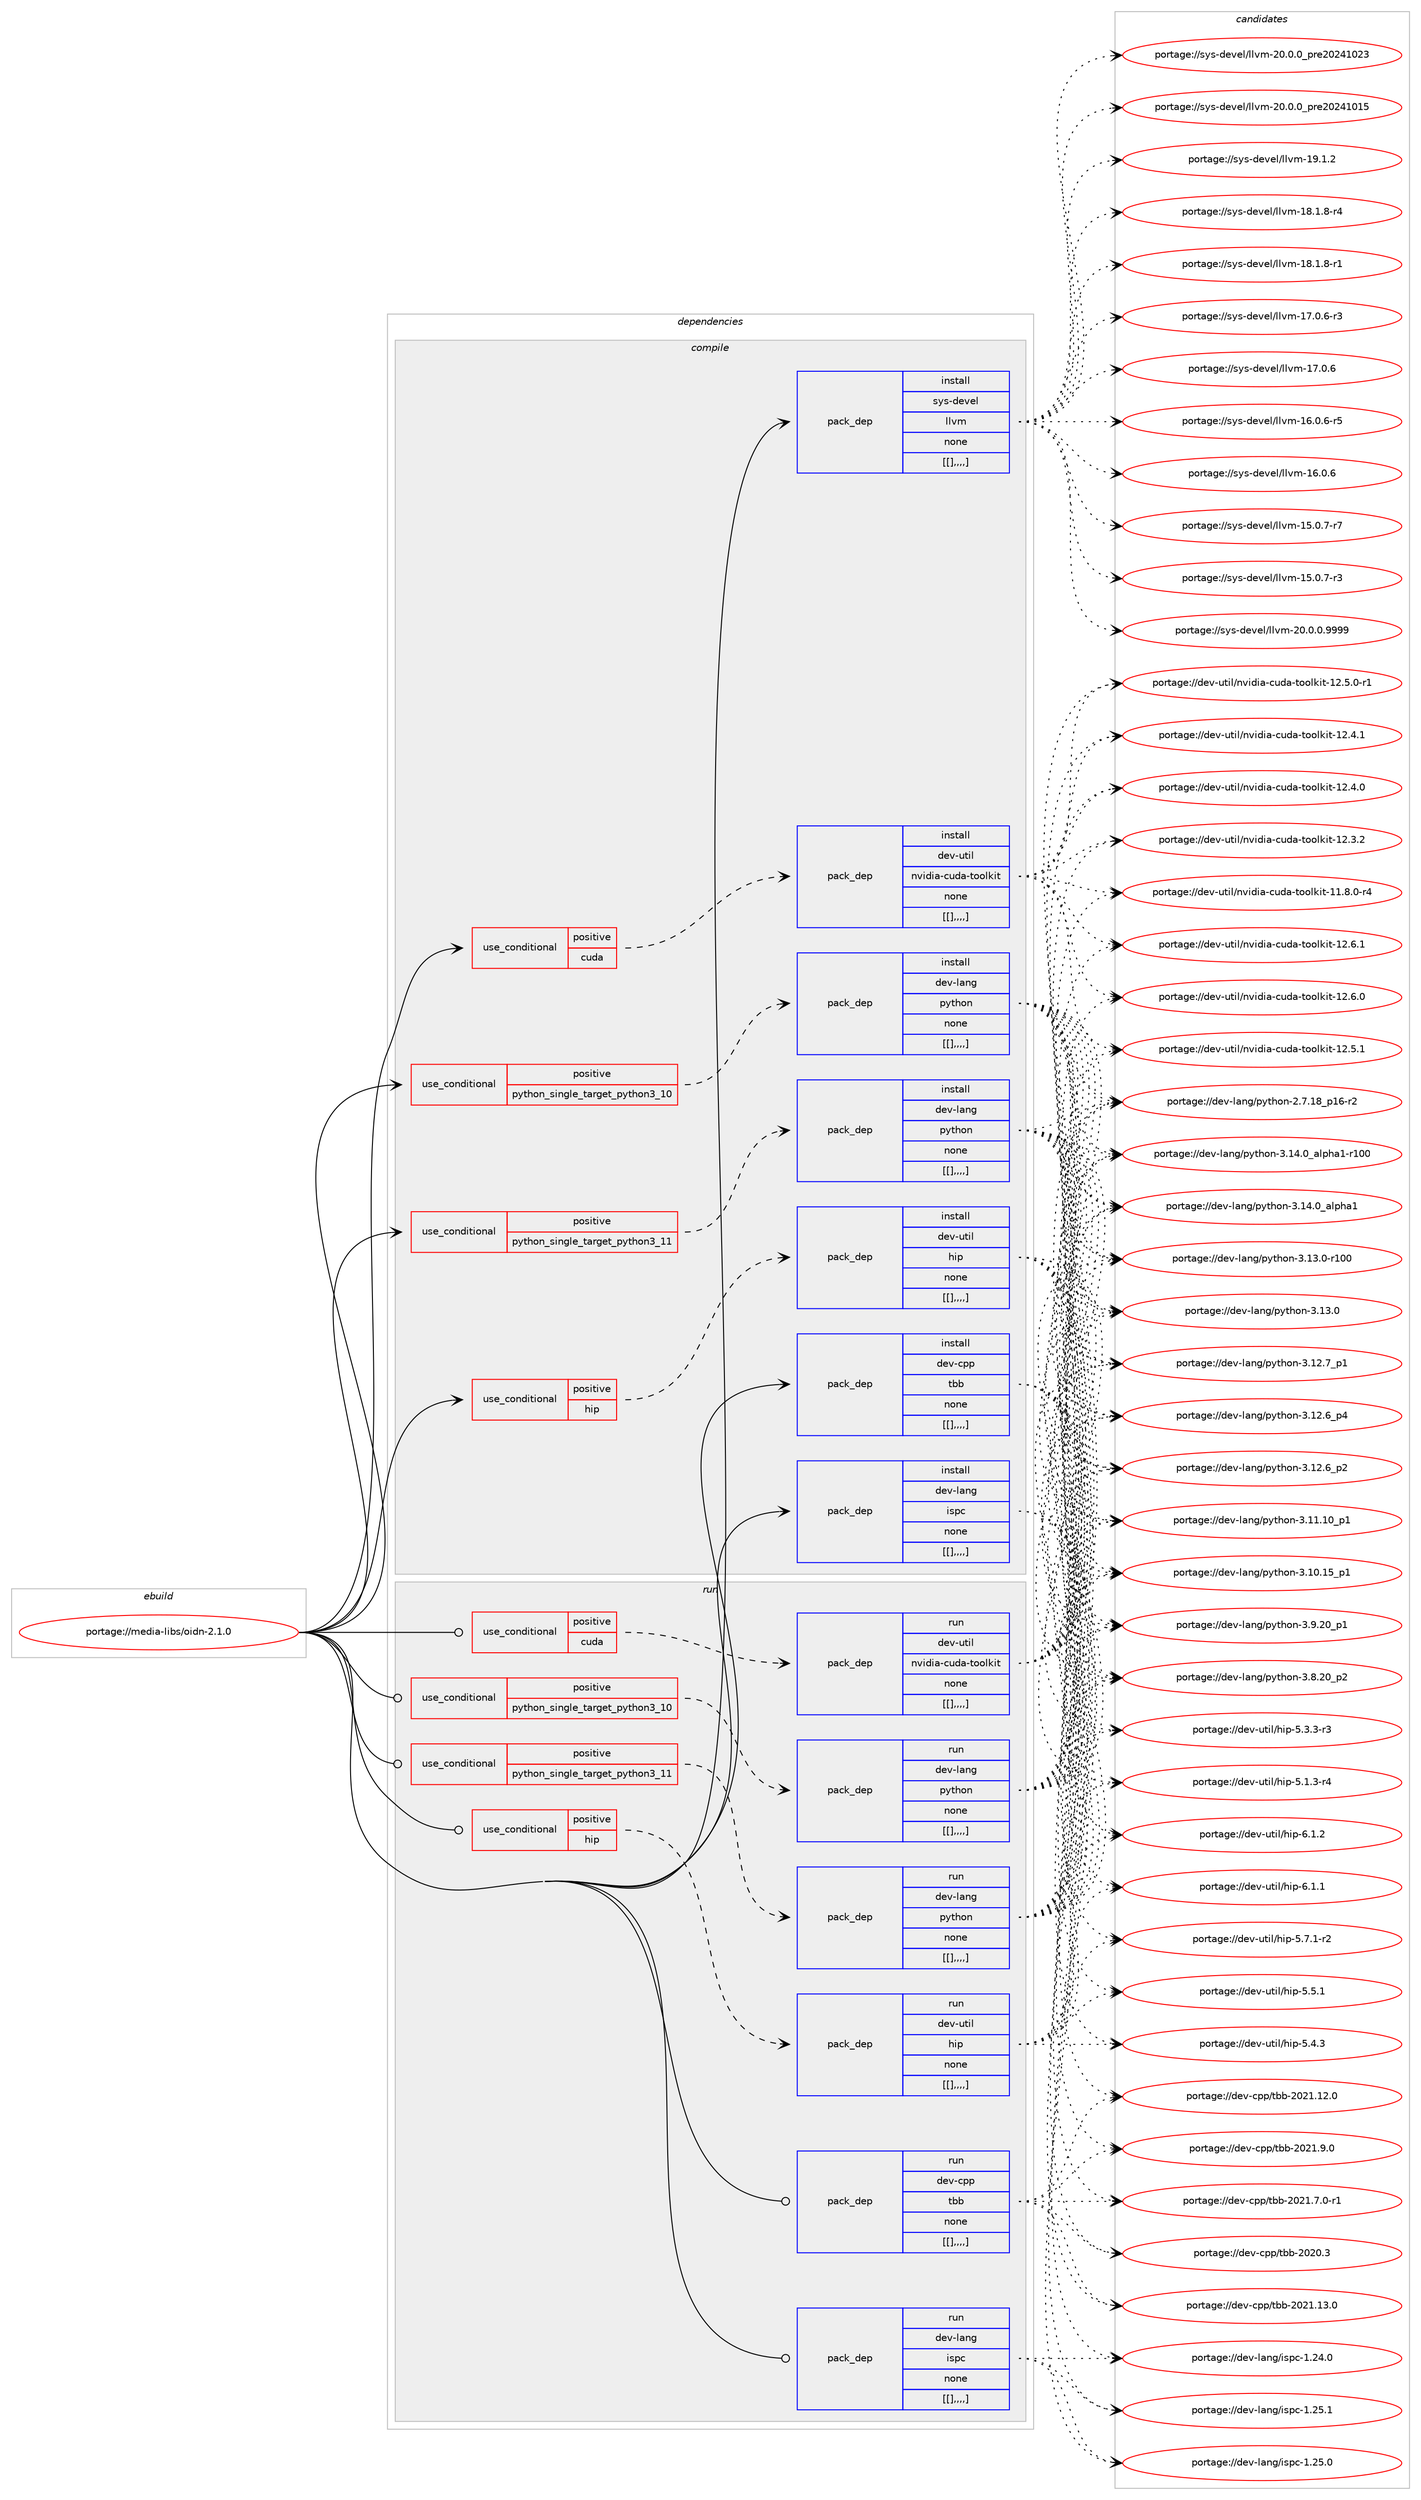 digraph prolog {

# *************
# Graph options
# *************

newrank=true;
concentrate=true;
compound=true;
graph [rankdir=LR,fontname=Helvetica,fontsize=10,ranksep=1.5];#, ranksep=2.5, nodesep=0.2];
edge  [arrowhead=vee];
node  [fontname=Helvetica,fontsize=10];

# **********
# The ebuild
# **********

subgraph cluster_leftcol {
color=gray;
label=<<i>ebuild</i>>;
id [label="portage://media-libs/oidn-2.1.0", color=red, width=4, href="../media-libs/oidn-2.1.0.svg"];
}

# ****************
# The dependencies
# ****************

subgraph cluster_midcol {
color=gray;
label=<<i>dependencies</i>>;
subgraph cluster_compile {
fillcolor="#eeeeee";
style=filled;
label=<<i>compile</i>>;
subgraph cond82473 {
dependency324983 [label=<<TABLE BORDER="0" CELLBORDER="1" CELLSPACING="0" CELLPADDING="4"><TR><TD ROWSPAN="3" CELLPADDING="10">use_conditional</TD></TR><TR><TD>positive</TD></TR><TR><TD>cuda</TD></TR></TABLE>>, shape=none, color=red];
subgraph pack239880 {
dependency325042 [label=<<TABLE BORDER="0" CELLBORDER="1" CELLSPACING="0" CELLPADDING="4" WIDTH="220"><TR><TD ROWSPAN="6" CELLPADDING="30">pack_dep</TD></TR><TR><TD WIDTH="110">install</TD></TR><TR><TD>dev-util</TD></TR><TR><TD>nvidia-cuda-toolkit</TD></TR><TR><TD>none</TD></TR><TR><TD>[[],,,,]</TD></TR></TABLE>>, shape=none, color=blue];
}
dependency324983:e -> dependency325042:w [weight=20,style="dashed",arrowhead="vee"];
}
id:e -> dependency324983:w [weight=20,style="solid",arrowhead="vee"];
subgraph cond82503 {
dependency325091 [label=<<TABLE BORDER="0" CELLBORDER="1" CELLSPACING="0" CELLPADDING="4"><TR><TD ROWSPAN="3" CELLPADDING="10">use_conditional</TD></TR><TR><TD>positive</TD></TR><TR><TD>hip</TD></TR></TABLE>>, shape=none, color=red];
subgraph pack239923 {
dependency325115 [label=<<TABLE BORDER="0" CELLBORDER="1" CELLSPACING="0" CELLPADDING="4" WIDTH="220"><TR><TD ROWSPAN="6" CELLPADDING="30">pack_dep</TD></TR><TR><TD WIDTH="110">install</TD></TR><TR><TD>dev-util</TD></TR><TR><TD>hip</TD></TR><TR><TD>none</TD></TR><TR><TD>[[],,,,]</TD></TR></TABLE>>, shape=none, color=blue];
}
dependency325091:e -> dependency325115:w [weight=20,style="dashed",arrowhead="vee"];
}
id:e -> dependency325091:w [weight=20,style="solid",arrowhead="vee"];
subgraph cond82534 {
dependency325174 [label=<<TABLE BORDER="0" CELLBORDER="1" CELLSPACING="0" CELLPADDING="4"><TR><TD ROWSPAN="3" CELLPADDING="10">use_conditional</TD></TR><TR><TD>positive</TD></TR><TR><TD>python_single_target_python3_10</TD></TR></TABLE>>, shape=none, color=red];
subgraph pack240007 {
dependency325236 [label=<<TABLE BORDER="0" CELLBORDER="1" CELLSPACING="0" CELLPADDING="4" WIDTH="220"><TR><TD ROWSPAN="6" CELLPADDING="30">pack_dep</TD></TR><TR><TD WIDTH="110">install</TD></TR><TR><TD>dev-lang</TD></TR><TR><TD>python</TD></TR><TR><TD>none</TD></TR><TR><TD>[[],,,,]</TD></TR></TABLE>>, shape=none, color=blue];
}
dependency325174:e -> dependency325236:w [weight=20,style="dashed",arrowhead="vee"];
}
id:e -> dependency325174:w [weight=20,style="solid",arrowhead="vee"];
subgraph cond82560 {
dependency325262 [label=<<TABLE BORDER="0" CELLBORDER="1" CELLSPACING="0" CELLPADDING="4"><TR><TD ROWSPAN="3" CELLPADDING="10">use_conditional</TD></TR><TR><TD>positive</TD></TR><TR><TD>python_single_target_python3_11</TD></TR></TABLE>>, shape=none, color=red];
subgraph pack240041 {
dependency325287 [label=<<TABLE BORDER="0" CELLBORDER="1" CELLSPACING="0" CELLPADDING="4" WIDTH="220"><TR><TD ROWSPAN="6" CELLPADDING="30">pack_dep</TD></TR><TR><TD WIDTH="110">install</TD></TR><TR><TD>dev-lang</TD></TR><TR><TD>python</TD></TR><TR><TD>none</TD></TR><TR><TD>[[],,,,]</TD></TR></TABLE>>, shape=none, color=blue];
}
dependency325262:e -> dependency325287:w [weight=20,style="dashed",arrowhead="vee"];
}
id:e -> dependency325262:w [weight=20,style="solid",arrowhead="vee"];
subgraph pack240054 {
dependency325349 [label=<<TABLE BORDER="0" CELLBORDER="1" CELLSPACING="0" CELLPADDING="4" WIDTH="220"><TR><TD ROWSPAN="6" CELLPADDING="30">pack_dep</TD></TR><TR><TD WIDTH="110">install</TD></TR><TR><TD>dev-cpp</TD></TR><TR><TD>tbb</TD></TR><TR><TD>none</TD></TR><TR><TD>[[],,,,]</TD></TR></TABLE>>, shape=none, color=blue];
}
id:e -> dependency325349:w [weight=20,style="solid",arrowhead="vee"];
subgraph pack240116 {
dependency325375 [label=<<TABLE BORDER="0" CELLBORDER="1" CELLSPACING="0" CELLPADDING="4" WIDTH="220"><TR><TD ROWSPAN="6" CELLPADDING="30">pack_dep</TD></TR><TR><TD WIDTH="110">install</TD></TR><TR><TD>dev-lang</TD></TR><TR><TD>ispc</TD></TR><TR><TD>none</TD></TR><TR><TD>[[],,,,]</TD></TR></TABLE>>, shape=none, color=blue];
}
id:e -> dependency325375:w [weight=20,style="solid",arrowhead="vee"];
subgraph pack240153 {
dependency325443 [label=<<TABLE BORDER="0" CELLBORDER="1" CELLSPACING="0" CELLPADDING="4" WIDTH="220"><TR><TD ROWSPAN="6" CELLPADDING="30">pack_dep</TD></TR><TR><TD WIDTH="110">install</TD></TR><TR><TD>sys-devel</TD></TR><TR><TD>llvm</TD></TR><TR><TD>none</TD></TR><TR><TD>[[],,,,]</TD></TR></TABLE>>, shape=none, color=blue];
}
id:e -> dependency325443:w [weight=20,style="solid",arrowhead="vee"];
}
subgraph cluster_compileandrun {
fillcolor="#eeeeee";
style=filled;
label=<<i>compile and run</i>>;
}
subgraph cluster_run {
fillcolor="#eeeeee";
style=filled;
label=<<i>run</i>>;
subgraph cond82620 {
dependency325506 [label=<<TABLE BORDER="0" CELLBORDER="1" CELLSPACING="0" CELLPADDING="4"><TR><TD ROWSPAN="3" CELLPADDING="10">use_conditional</TD></TR><TR><TD>positive</TD></TR><TR><TD>cuda</TD></TR></TABLE>>, shape=none, color=red];
subgraph pack240241 {
dependency325566 [label=<<TABLE BORDER="0" CELLBORDER="1" CELLSPACING="0" CELLPADDING="4" WIDTH="220"><TR><TD ROWSPAN="6" CELLPADDING="30">pack_dep</TD></TR><TR><TD WIDTH="110">run</TD></TR><TR><TD>dev-util</TD></TR><TR><TD>nvidia-cuda-toolkit</TD></TR><TR><TD>none</TD></TR><TR><TD>[[],,,,]</TD></TR></TABLE>>, shape=none, color=blue];
}
dependency325506:e -> dependency325566:w [weight=20,style="dashed",arrowhead="vee"];
}
id:e -> dependency325506:w [weight=20,style="solid",arrowhead="odot"];
subgraph cond82661 {
dependency325612 [label=<<TABLE BORDER="0" CELLBORDER="1" CELLSPACING="0" CELLPADDING="4"><TR><TD ROWSPAN="3" CELLPADDING="10">use_conditional</TD></TR><TR><TD>positive</TD></TR><TR><TD>hip</TD></TR></TABLE>>, shape=none, color=red];
subgraph pack240284 {
dependency325616 [label=<<TABLE BORDER="0" CELLBORDER="1" CELLSPACING="0" CELLPADDING="4" WIDTH="220"><TR><TD ROWSPAN="6" CELLPADDING="30">pack_dep</TD></TR><TR><TD WIDTH="110">run</TD></TR><TR><TD>dev-util</TD></TR><TR><TD>hip</TD></TR><TR><TD>none</TD></TR><TR><TD>[[],,,,]</TD></TR></TABLE>>, shape=none, color=blue];
}
dependency325612:e -> dependency325616:w [weight=20,style="dashed",arrowhead="vee"];
}
id:e -> dependency325612:w [weight=20,style="solid",arrowhead="odot"];
subgraph cond82686 {
dependency325679 [label=<<TABLE BORDER="0" CELLBORDER="1" CELLSPACING="0" CELLPADDING="4"><TR><TD ROWSPAN="3" CELLPADDING="10">use_conditional</TD></TR><TR><TD>positive</TD></TR><TR><TD>python_single_target_python3_10</TD></TR></TABLE>>, shape=none, color=red];
subgraph pack240333 {
dependency325681 [label=<<TABLE BORDER="0" CELLBORDER="1" CELLSPACING="0" CELLPADDING="4" WIDTH="220"><TR><TD ROWSPAN="6" CELLPADDING="30">pack_dep</TD></TR><TR><TD WIDTH="110">run</TD></TR><TR><TD>dev-lang</TD></TR><TR><TD>python</TD></TR><TR><TD>none</TD></TR><TR><TD>[[],,,,]</TD></TR></TABLE>>, shape=none, color=blue];
}
dependency325679:e -> dependency325681:w [weight=20,style="dashed",arrowhead="vee"];
}
id:e -> dependency325679:w [weight=20,style="solid",arrowhead="odot"];
subgraph cond82694 {
dependency325687 [label=<<TABLE BORDER="0" CELLBORDER="1" CELLSPACING="0" CELLPADDING="4"><TR><TD ROWSPAN="3" CELLPADDING="10">use_conditional</TD></TR><TR><TD>positive</TD></TR><TR><TD>python_single_target_python3_11</TD></TR></TABLE>>, shape=none, color=red];
subgraph pack240370 {
dependency325745 [label=<<TABLE BORDER="0" CELLBORDER="1" CELLSPACING="0" CELLPADDING="4" WIDTH="220"><TR><TD ROWSPAN="6" CELLPADDING="30">pack_dep</TD></TR><TR><TD WIDTH="110">run</TD></TR><TR><TD>dev-lang</TD></TR><TR><TD>python</TD></TR><TR><TD>none</TD></TR><TR><TD>[[],,,,]</TD></TR></TABLE>>, shape=none, color=blue];
}
dependency325687:e -> dependency325745:w [weight=20,style="dashed",arrowhead="vee"];
}
id:e -> dependency325687:w [weight=20,style="solid",arrowhead="odot"];
subgraph pack240378 {
dependency325829 [label=<<TABLE BORDER="0" CELLBORDER="1" CELLSPACING="0" CELLPADDING="4" WIDTH="220"><TR><TD ROWSPAN="6" CELLPADDING="30">pack_dep</TD></TR><TR><TD WIDTH="110">run</TD></TR><TR><TD>dev-cpp</TD></TR><TR><TD>tbb</TD></TR><TR><TD>none</TD></TR><TR><TD>[[],,,,]</TD></TR></TABLE>>, shape=none, color=blue];
}
id:e -> dependency325829:w [weight=20,style="solid",arrowhead="odot"];
subgraph pack240469 {
dependency325889 [label=<<TABLE BORDER="0" CELLBORDER="1" CELLSPACING="0" CELLPADDING="4" WIDTH="220"><TR><TD ROWSPAN="6" CELLPADDING="30">pack_dep</TD></TR><TR><TD WIDTH="110">run</TD></TR><TR><TD>dev-lang</TD></TR><TR><TD>ispc</TD></TR><TR><TD>none</TD></TR><TR><TD>[[],,,,]</TD></TR></TABLE>>, shape=none, color=blue];
}
id:e -> dependency325889:w [weight=20,style="solid",arrowhead="odot"];
}
}

# **************
# The candidates
# **************

subgraph cluster_choices {
rank=same;
color=gray;
label=<<i>candidates</i>>;

subgraph choice239631 {
color=black;
nodesep=1;
choice1001011184511711610510847110118105100105974599117100974511611111110810710511645495046544649 [label="portage://dev-util/nvidia-cuda-toolkit-12.6.1", color=red, width=4,href="../dev-util/nvidia-cuda-toolkit-12.6.1.svg"];
choice1001011184511711610510847110118105100105974599117100974511611111110810710511645495046544648 [label="portage://dev-util/nvidia-cuda-toolkit-12.6.0", color=red, width=4,href="../dev-util/nvidia-cuda-toolkit-12.6.0.svg"];
choice1001011184511711610510847110118105100105974599117100974511611111110810710511645495046534649 [label="portage://dev-util/nvidia-cuda-toolkit-12.5.1", color=red, width=4,href="../dev-util/nvidia-cuda-toolkit-12.5.1.svg"];
choice10010111845117116105108471101181051001059745991171009745116111111108107105116454950465346484511449 [label="portage://dev-util/nvidia-cuda-toolkit-12.5.0-r1", color=red, width=4,href="../dev-util/nvidia-cuda-toolkit-12.5.0-r1.svg"];
choice1001011184511711610510847110118105100105974599117100974511611111110810710511645495046524649 [label="portage://dev-util/nvidia-cuda-toolkit-12.4.1", color=red, width=4,href="../dev-util/nvidia-cuda-toolkit-12.4.1.svg"];
choice1001011184511711610510847110118105100105974599117100974511611111110810710511645495046524648 [label="portage://dev-util/nvidia-cuda-toolkit-12.4.0", color=red, width=4,href="../dev-util/nvidia-cuda-toolkit-12.4.0.svg"];
choice1001011184511711610510847110118105100105974599117100974511611111110810710511645495046514650 [label="portage://dev-util/nvidia-cuda-toolkit-12.3.2", color=red, width=4,href="../dev-util/nvidia-cuda-toolkit-12.3.2.svg"];
choice10010111845117116105108471101181051001059745991171009745116111111108107105116454949465646484511452 [label="portage://dev-util/nvidia-cuda-toolkit-11.8.0-r4", color=red, width=4,href="../dev-util/nvidia-cuda-toolkit-11.8.0-r4.svg"];
dependency325042:e -> choice1001011184511711610510847110118105100105974599117100974511611111110810710511645495046544649:w [style=dotted,weight="100"];
dependency325042:e -> choice1001011184511711610510847110118105100105974599117100974511611111110810710511645495046544648:w [style=dotted,weight="100"];
dependency325042:e -> choice1001011184511711610510847110118105100105974599117100974511611111110810710511645495046534649:w [style=dotted,weight="100"];
dependency325042:e -> choice10010111845117116105108471101181051001059745991171009745116111111108107105116454950465346484511449:w [style=dotted,weight="100"];
dependency325042:e -> choice1001011184511711610510847110118105100105974599117100974511611111110810710511645495046524649:w [style=dotted,weight="100"];
dependency325042:e -> choice1001011184511711610510847110118105100105974599117100974511611111110810710511645495046524648:w [style=dotted,weight="100"];
dependency325042:e -> choice1001011184511711610510847110118105100105974599117100974511611111110810710511645495046514650:w [style=dotted,weight="100"];
dependency325042:e -> choice10010111845117116105108471101181051001059745991171009745116111111108107105116454949465646484511452:w [style=dotted,weight="100"];
}
subgraph choice239650 {
color=black;
nodesep=1;
choice1001011184511711610510847104105112455446494650 [label="portage://dev-util/hip-6.1.2", color=red, width=4,href="../dev-util/hip-6.1.2.svg"];
choice1001011184511711610510847104105112455446494649 [label="portage://dev-util/hip-6.1.1", color=red, width=4,href="../dev-util/hip-6.1.1.svg"];
choice10010111845117116105108471041051124553465546494511450 [label="portage://dev-util/hip-5.7.1-r2", color=red, width=4,href="../dev-util/hip-5.7.1-r2.svg"];
choice1001011184511711610510847104105112455346534649 [label="portage://dev-util/hip-5.5.1", color=red, width=4,href="../dev-util/hip-5.5.1.svg"];
choice1001011184511711610510847104105112455346524651 [label="portage://dev-util/hip-5.4.3", color=red, width=4,href="../dev-util/hip-5.4.3.svg"];
choice10010111845117116105108471041051124553465146514511451 [label="portage://dev-util/hip-5.3.3-r3", color=red, width=4,href="../dev-util/hip-5.3.3-r3.svg"];
choice10010111845117116105108471041051124553464946514511452 [label="portage://dev-util/hip-5.1.3-r4", color=red, width=4,href="../dev-util/hip-5.1.3-r4.svg"];
dependency325115:e -> choice1001011184511711610510847104105112455446494650:w [style=dotted,weight="100"];
dependency325115:e -> choice1001011184511711610510847104105112455446494649:w [style=dotted,weight="100"];
dependency325115:e -> choice10010111845117116105108471041051124553465546494511450:w [style=dotted,weight="100"];
dependency325115:e -> choice1001011184511711610510847104105112455346534649:w [style=dotted,weight="100"];
dependency325115:e -> choice1001011184511711610510847104105112455346524651:w [style=dotted,weight="100"];
dependency325115:e -> choice10010111845117116105108471041051124553465146514511451:w [style=dotted,weight="100"];
dependency325115:e -> choice10010111845117116105108471041051124553464946514511452:w [style=dotted,weight="100"];
}
subgraph choice239654 {
color=black;
nodesep=1;
choice100101118451089711010347112121116104111110455146495246489597108112104974945114494848 [label="portage://dev-lang/python-3.14.0_alpha1-r100", color=red, width=4,href="../dev-lang/python-3.14.0_alpha1-r100.svg"];
choice1001011184510897110103471121211161041111104551464952464895971081121049749 [label="portage://dev-lang/python-3.14.0_alpha1", color=red, width=4,href="../dev-lang/python-3.14.0_alpha1.svg"];
choice1001011184510897110103471121211161041111104551464951464845114494848 [label="portage://dev-lang/python-3.13.0-r100", color=red, width=4,href="../dev-lang/python-3.13.0-r100.svg"];
choice10010111845108971101034711212111610411111045514649514648 [label="portage://dev-lang/python-3.13.0", color=red, width=4,href="../dev-lang/python-3.13.0.svg"];
choice100101118451089711010347112121116104111110455146495046559511249 [label="portage://dev-lang/python-3.12.7_p1", color=red, width=4,href="../dev-lang/python-3.12.7_p1.svg"];
choice100101118451089711010347112121116104111110455146495046549511252 [label="portage://dev-lang/python-3.12.6_p4", color=red, width=4,href="../dev-lang/python-3.12.6_p4.svg"];
choice100101118451089711010347112121116104111110455146495046549511250 [label="portage://dev-lang/python-3.12.6_p2", color=red, width=4,href="../dev-lang/python-3.12.6_p2.svg"];
choice10010111845108971101034711212111610411111045514649494649489511249 [label="portage://dev-lang/python-3.11.10_p1", color=red, width=4,href="../dev-lang/python-3.11.10_p1.svg"];
choice10010111845108971101034711212111610411111045514649484649539511249 [label="portage://dev-lang/python-3.10.15_p1", color=red, width=4,href="../dev-lang/python-3.10.15_p1.svg"];
choice100101118451089711010347112121116104111110455146574650489511249 [label="portage://dev-lang/python-3.9.20_p1", color=red, width=4,href="../dev-lang/python-3.9.20_p1.svg"];
choice100101118451089711010347112121116104111110455146564650489511250 [label="portage://dev-lang/python-3.8.20_p2", color=red, width=4,href="../dev-lang/python-3.8.20_p2.svg"];
choice100101118451089711010347112121116104111110455046554649569511249544511450 [label="portage://dev-lang/python-2.7.18_p16-r2", color=red, width=4,href="../dev-lang/python-2.7.18_p16-r2.svg"];
dependency325236:e -> choice100101118451089711010347112121116104111110455146495246489597108112104974945114494848:w [style=dotted,weight="100"];
dependency325236:e -> choice1001011184510897110103471121211161041111104551464952464895971081121049749:w [style=dotted,weight="100"];
dependency325236:e -> choice1001011184510897110103471121211161041111104551464951464845114494848:w [style=dotted,weight="100"];
dependency325236:e -> choice10010111845108971101034711212111610411111045514649514648:w [style=dotted,weight="100"];
dependency325236:e -> choice100101118451089711010347112121116104111110455146495046559511249:w [style=dotted,weight="100"];
dependency325236:e -> choice100101118451089711010347112121116104111110455146495046549511252:w [style=dotted,weight="100"];
dependency325236:e -> choice100101118451089711010347112121116104111110455146495046549511250:w [style=dotted,weight="100"];
dependency325236:e -> choice10010111845108971101034711212111610411111045514649494649489511249:w [style=dotted,weight="100"];
dependency325236:e -> choice10010111845108971101034711212111610411111045514649484649539511249:w [style=dotted,weight="100"];
dependency325236:e -> choice100101118451089711010347112121116104111110455146574650489511249:w [style=dotted,weight="100"];
dependency325236:e -> choice100101118451089711010347112121116104111110455146564650489511250:w [style=dotted,weight="100"];
dependency325236:e -> choice100101118451089711010347112121116104111110455046554649569511249544511450:w [style=dotted,weight="100"];
}
subgraph choice239706 {
color=black;
nodesep=1;
choice100101118451089711010347112121116104111110455146495246489597108112104974945114494848 [label="portage://dev-lang/python-3.14.0_alpha1-r100", color=red, width=4,href="../dev-lang/python-3.14.0_alpha1-r100.svg"];
choice1001011184510897110103471121211161041111104551464952464895971081121049749 [label="portage://dev-lang/python-3.14.0_alpha1", color=red, width=4,href="../dev-lang/python-3.14.0_alpha1.svg"];
choice1001011184510897110103471121211161041111104551464951464845114494848 [label="portage://dev-lang/python-3.13.0-r100", color=red, width=4,href="../dev-lang/python-3.13.0-r100.svg"];
choice10010111845108971101034711212111610411111045514649514648 [label="portage://dev-lang/python-3.13.0", color=red, width=4,href="../dev-lang/python-3.13.0.svg"];
choice100101118451089711010347112121116104111110455146495046559511249 [label="portage://dev-lang/python-3.12.7_p1", color=red, width=4,href="../dev-lang/python-3.12.7_p1.svg"];
choice100101118451089711010347112121116104111110455146495046549511252 [label="portage://dev-lang/python-3.12.6_p4", color=red, width=4,href="../dev-lang/python-3.12.6_p4.svg"];
choice100101118451089711010347112121116104111110455146495046549511250 [label="portage://dev-lang/python-3.12.6_p2", color=red, width=4,href="../dev-lang/python-3.12.6_p2.svg"];
choice10010111845108971101034711212111610411111045514649494649489511249 [label="portage://dev-lang/python-3.11.10_p1", color=red, width=4,href="../dev-lang/python-3.11.10_p1.svg"];
choice10010111845108971101034711212111610411111045514649484649539511249 [label="portage://dev-lang/python-3.10.15_p1", color=red, width=4,href="../dev-lang/python-3.10.15_p1.svg"];
choice100101118451089711010347112121116104111110455146574650489511249 [label="portage://dev-lang/python-3.9.20_p1", color=red, width=4,href="../dev-lang/python-3.9.20_p1.svg"];
choice100101118451089711010347112121116104111110455146564650489511250 [label="portage://dev-lang/python-3.8.20_p2", color=red, width=4,href="../dev-lang/python-3.8.20_p2.svg"];
choice100101118451089711010347112121116104111110455046554649569511249544511450 [label="portage://dev-lang/python-2.7.18_p16-r2", color=red, width=4,href="../dev-lang/python-2.7.18_p16-r2.svg"];
dependency325287:e -> choice100101118451089711010347112121116104111110455146495246489597108112104974945114494848:w [style=dotted,weight="100"];
dependency325287:e -> choice1001011184510897110103471121211161041111104551464952464895971081121049749:w [style=dotted,weight="100"];
dependency325287:e -> choice1001011184510897110103471121211161041111104551464951464845114494848:w [style=dotted,weight="100"];
dependency325287:e -> choice10010111845108971101034711212111610411111045514649514648:w [style=dotted,weight="100"];
dependency325287:e -> choice100101118451089711010347112121116104111110455146495046559511249:w [style=dotted,weight="100"];
dependency325287:e -> choice100101118451089711010347112121116104111110455146495046549511252:w [style=dotted,weight="100"];
dependency325287:e -> choice100101118451089711010347112121116104111110455146495046549511250:w [style=dotted,weight="100"];
dependency325287:e -> choice10010111845108971101034711212111610411111045514649494649489511249:w [style=dotted,weight="100"];
dependency325287:e -> choice10010111845108971101034711212111610411111045514649484649539511249:w [style=dotted,weight="100"];
dependency325287:e -> choice100101118451089711010347112121116104111110455146574650489511249:w [style=dotted,weight="100"];
dependency325287:e -> choice100101118451089711010347112121116104111110455146564650489511250:w [style=dotted,weight="100"];
dependency325287:e -> choice100101118451089711010347112121116104111110455046554649569511249544511450:w [style=dotted,weight="100"];
}
subgraph choice239721 {
color=black;
nodesep=1;
choice100101118459911211247116989845504850494649514648 [label="portage://dev-cpp/tbb-2021.13.0", color=red, width=4,href="../dev-cpp/tbb-2021.13.0.svg"];
choice100101118459911211247116989845504850494649504648 [label="portage://dev-cpp/tbb-2021.12.0", color=red, width=4,href="../dev-cpp/tbb-2021.12.0.svg"];
choice1001011184599112112471169898455048504946574648 [label="portage://dev-cpp/tbb-2021.9.0", color=red, width=4,href="../dev-cpp/tbb-2021.9.0.svg"];
choice10010111845991121124711698984550485049465546484511449 [label="portage://dev-cpp/tbb-2021.7.0-r1", color=red, width=4,href="../dev-cpp/tbb-2021.7.0-r1.svg"];
choice100101118459911211247116989845504850484651 [label="portage://dev-cpp/tbb-2020.3", color=red, width=4,href="../dev-cpp/tbb-2020.3.svg"];
dependency325349:e -> choice100101118459911211247116989845504850494649514648:w [style=dotted,weight="100"];
dependency325349:e -> choice100101118459911211247116989845504850494649504648:w [style=dotted,weight="100"];
dependency325349:e -> choice1001011184599112112471169898455048504946574648:w [style=dotted,weight="100"];
dependency325349:e -> choice10010111845991121124711698984550485049465546484511449:w [style=dotted,weight="100"];
dependency325349:e -> choice100101118459911211247116989845504850484651:w [style=dotted,weight="100"];
}
subgraph choice239725 {
color=black;
nodesep=1;
choice1001011184510897110103471051151129945494650534649 [label="portage://dev-lang/ispc-1.25.1", color=red, width=4,href="../dev-lang/ispc-1.25.1.svg"];
choice1001011184510897110103471051151129945494650534648 [label="portage://dev-lang/ispc-1.25.0", color=red, width=4,href="../dev-lang/ispc-1.25.0.svg"];
choice1001011184510897110103471051151129945494650524648 [label="portage://dev-lang/ispc-1.24.0", color=red, width=4,href="../dev-lang/ispc-1.24.0.svg"];
dependency325375:e -> choice1001011184510897110103471051151129945494650534649:w [style=dotted,weight="100"];
dependency325375:e -> choice1001011184510897110103471051151129945494650534648:w [style=dotted,weight="100"];
dependency325375:e -> choice1001011184510897110103471051151129945494650524648:w [style=dotted,weight="100"];
}
subgraph choice239730 {
color=black;
nodesep=1;
choice1151211154510010111810110847108108118109455048464846484657575757 [label="portage://sys-devel/llvm-20.0.0.9999", color=red, width=4,href="../sys-devel/llvm-20.0.0.9999.svg"];
choice115121115451001011181011084710810811810945504846484648951121141015048505249485051 [label="portage://sys-devel/llvm-20.0.0_pre20241023", color=red, width=4,href="../sys-devel/llvm-20.0.0_pre20241023.svg"];
choice115121115451001011181011084710810811810945504846484648951121141015048505249484953 [label="portage://sys-devel/llvm-20.0.0_pre20241015", color=red, width=4,href="../sys-devel/llvm-20.0.0_pre20241015.svg"];
choice115121115451001011181011084710810811810945495746494650 [label="portage://sys-devel/llvm-19.1.2", color=red, width=4,href="../sys-devel/llvm-19.1.2.svg"];
choice1151211154510010111810110847108108118109454956464946564511452 [label="portage://sys-devel/llvm-18.1.8-r4", color=red, width=4,href="../sys-devel/llvm-18.1.8-r4.svg"];
choice1151211154510010111810110847108108118109454956464946564511449 [label="portage://sys-devel/llvm-18.1.8-r1", color=red, width=4,href="../sys-devel/llvm-18.1.8-r1.svg"];
choice1151211154510010111810110847108108118109454955464846544511451 [label="portage://sys-devel/llvm-17.0.6-r3", color=red, width=4,href="../sys-devel/llvm-17.0.6-r3.svg"];
choice115121115451001011181011084710810811810945495546484654 [label="portage://sys-devel/llvm-17.0.6", color=red, width=4,href="../sys-devel/llvm-17.0.6.svg"];
choice1151211154510010111810110847108108118109454954464846544511453 [label="portage://sys-devel/llvm-16.0.6-r5", color=red, width=4,href="../sys-devel/llvm-16.0.6-r5.svg"];
choice115121115451001011181011084710810811810945495446484654 [label="portage://sys-devel/llvm-16.0.6", color=red, width=4,href="../sys-devel/llvm-16.0.6.svg"];
choice1151211154510010111810110847108108118109454953464846554511455 [label="portage://sys-devel/llvm-15.0.7-r7", color=red, width=4,href="../sys-devel/llvm-15.0.7-r7.svg"];
choice1151211154510010111810110847108108118109454953464846554511451 [label="portage://sys-devel/llvm-15.0.7-r3", color=red, width=4,href="../sys-devel/llvm-15.0.7-r3.svg"];
dependency325443:e -> choice1151211154510010111810110847108108118109455048464846484657575757:w [style=dotted,weight="100"];
dependency325443:e -> choice115121115451001011181011084710810811810945504846484648951121141015048505249485051:w [style=dotted,weight="100"];
dependency325443:e -> choice115121115451001011181011084710810811810945504846484648951121141015048505249484953:w [style=dotted,weight="100"];
dependency325443:e -> choice115121115451001011181011084710810811810945495746494650:w [style=dotted,weight="100"];
dependency325443:e -> choice1151211154510010111810110847108108118109454956464946564511452:w [style=dotted,weight="100"];
dependency325443:e -> choice1151211154510010111810110847108108118109454956464946564511449:w [style=dotted,weight="100"];
dependency325443:e -> choice1151211154510010111810110847108108118109454955464846544511451:w [style=dotted,weight="100"];
dependency325443:e -> choice115121115451001011181011084710810811810945495546484654:w [style=dotted,weight="100"];
dependency325443:e -> choice1151211154510010111810110847108108118109454954464846544511453:w [style=dotted,weight="100"];
dependency325443:e -> choice115121115451001011181011084710810811810945495446484654:w [style=dotted,weight="100"];
dependency325443:e -> choice1151211154510010111810110847108108118109454953464846554511455:w [style=dotted,weight="100"];
dependency325443:e -> choice1151211154510010111810110847108108118109454953464846554511451:w [style=dotted,weight="100"];
}
subgraph choice239773 {
color=black;
nodesep=1;
choice1001011184511711610510847110118105100105974599117100974511611111110810710511645495046544649 [label="portage://dev-util/nvidia-cuda-toolkit-12.6.1", color=red, width=4,href="../dev-util/nvidia-cuda-toolkit-12.6.1.svg"];
choice1001011184511711610510847110118105100105974599117100974511611111110810710511645495046544648 [label="portage://dev-util/nvidia-cuda-toolkit-12.6.0", color=red, width=4,href="../dev-util/nvidia-cuda-toolkit-12.6.0.svg"];
choice1001011184511711610510847110118105100105974599117100974511611111110810710511645495046534649 [label="portage://dev-util/nvidia-cuda-toolkit-12.5.1", color=red, width=4,href="../dev-util/nvidia-cuda-toolkit-12.5.1.svg"];
choice10010111845117116105108471101181051001059745991171009745116111111108107105116454950465346484511449 [label="portage://dev-util/nvidia-cuda-toolkit-12.5.0-r1", color=red, width=4,href="../dev-util/nvidia-cuda-toolkit-12.5.0-r1.svg"];
choice1001011184511711610510847110118105100105974599117100974511611111110810710511645495046524649 [label="portage://dev-util/nvidia-cuda-toolkit-12.4.1", color=red, width=4,href="../dev-util/nvidia-cuda-toolkit-12.4.1.svg"];
choice1001011184511711610510847110118105100105974599117100974511611111110810710511645495046524648 [label="portage://dev-util/nvidia-cuda-toolkit-12.4.0", color=red, width=4,href="../dev-util/nvidia-cuda-toolkit-12.4.0.svg"];
choice1001011184511711610510847110118105100105974599117100974511611111110810710511645495046514650 [label="portage://dev-util/nvidia-cuda-toolkit-12.3.2", color=red, width=4,href="../dev-util/nvidia-cuda-toolkit-12.3.2.svg"];
choice10010111845117116105108471101181051001059745991171009745116111111108107105116454949465646484511452 [label="portage://dev-util/nvidia-cuda-toolkit-11.8.0-r4", color=red, width=4,href="../dev-util/nvidia-cuda-toolkit-11.8.0-r4.svg"];
dependency325566:e -> choice1001011184511711610510847110118105100105974599117100974511611111110810710511645495046544649:w [style=dotted,weight="100"];
dependency325566:e -> choice1001011184511711610510847110118105100105974599117100974511611111110810710511645495046544648:w [style=dotted,weight="100"];
dependency325566:e -> choice1001011184511711610510847110118105100105974599117100974511611111110810710511645495046534649:w [style=dotted,weight="100"];
dependency325566:e -> choice10010111845117116105108471101181051001059745991171009745116111111108107105116454950465346484511449:w [style=dotted,weight="100"];
dependency325566:e -> choice1001011184511711610510847110118105100105974599117100974511611111110810710511645495046524649:w [style=dotted,weight="100"];
dependency325566:e -> choice1001011184511711610510847110118105100105974599117100974511611111110810710511645495046524648:w [style=dotted,weight="100"];
dependency325566:e -> choice1001011184511711610510847110118105100105974599117100974511611111110810710511645495046514650:w [style=dotted,weight="100"];
dependency325566:e -> choice10010111845117116105108471101181051001059745991171009745116111111108107105116454949465646484511452:w [style=dotted,weight="100"];
}
subgraph choice239787 {
color=black;
nodesep=1;
choice1001011184511711610510847104105112455446494650 [label="portage://dev-util/hip-6.1.2", color=red, width=4,href="../dev-util/hip-6.1.2.svg"];
choice1001011184511711610510847104105112455446494649 [label="portage://dev-util/hip-6.1.1", color=red, width=4,href="../dev-util/hip-6.1.1.svg"];
choice10010111845117116105108471041051124553465546494511450 [label="portage://dev-util/hip-5.7.1-r2", color=red, width=4,href="../dev-util/hip-5.7.1-r2.svg"];
choice1001011184511711610510847104105112455346534649 [label="portage://dev-util/hip-5.5.1", color=red, width=4,href="../dev-util/hip-5.5.1.svg"];
choice1001011184511711610510847104105112455346524651 [label="portage://dev-util/hip-5.4.3", color=red, width=4,href="../dev-util/hip-5.4.3.svg"];
choice10010111845117116105108471041051124553465146514511451 [label="portage://dev-util/hip-5.3.3-r3", color=red, width=4,href="../dev-util/hip-5.3.3-r3.svg"];
choice10010111845117116105108471041051124553464946514511452 [label="portage://dev-util/hip-5.1.3-r4", color=red, width=4,href="../dev-util/hip-5.1.3-r4.svg"];
dependency325616:e -> choice1001011184511711610510847104105112455446494650:w [style=dotted,weight="100"];
dependency325616:e -> choice1001011184511711610510847104105112455446494649:w [style=dotted,weight="100"];
dependency325616:e -> choice10010111845117116105108471041051124553465546494511450:w [style=dotted,weight="100"];
dependency325616:e -> choice1001011184511711610510847104105112455346534649:w [style=dotted,weight="100"];
dependency325616:e -> choice1001011184511711610510847104105112455346524651:w [style=dotted,weight="100"];
dependency325616:e -> choice10010111845117116105108471041051124553465146514511451:w [style=dotted,weight="100"];
dependency325616:e -> choice10010111845117116105108471041051124553464946514511452:w [style=dotted,weight="100"];
}
subgraph choice239833 {
color=black;
nodesep=1;
choice100101118451089711010347112121116104111110455146495246489597108112104974945114494848 [label="portage://dev-lang/python-3.14.0_alpha1-r100", color=red, width=4,href="../dev-lang/python-3.14.0_alpha1-r100.svg"];
choice1001011184510897110103471121211161041111104551464952464895971081121049749 [label="portage://dev-lang/python-3.14.0_alpha1", color=red, width=4,href="../dev-lang/python-3.14.0_alpha1.svg"];
choice1001011184510897110103471121211161041111104551464951464845114494848 [label="portage://dev-lang/python-3.13.0-r100", color=red, width=4,href="../dev-lang/python-3.13.0-r100.svg"];
choice10010111845108971101034711212111610411111045514649514648 [label="portage://dev-lang/python-3.13.0", color=red, width=4,href="../dev-lang/python-3.13.0.svg"];
choice100101118451089711010347112121116104111110455146495046559511249 [label="portage://dev-lang/python-3.12.7_p1", color=red, width=4,href="../dev-lang/python-3.12.7_p1.svg"];
choice100101118451089711010347112121116104111110455146495046549511252 [label="portage://dev-lang/python-3.12.6_p4", color=red, width=4,href="../dev-lang/python-3.12.6_p4.svg"];
choice100101118451089711010347112121116104111110455146495046549511250 [label="portage://dev-lang/python-3.12.6_p2", color=red, width=4,href="../dev-lang/python-3.12.6_p2.svg"];
choice10010111845108971101034711212111610411111045514649494649489511249 [label="portage://dev-lang/python-3.11.10_p1", color=red, width=4,href="../dev-lang/python-3.11.10_p1.svg"];
choice10010111845108971101034711212111610411111045514649484649539511249 [label="portage://dev-lang/python-3.10.15_p1", color=red, width=4,href="../dev-lang/python-3.10.15_p1.svg"];
choice100101118451089711010347112121116104111110455146574650489511249 [label="portage://dev-lang/python-3.9.20_p1", color=red, width=4,href="../dev-lang/python-3.9.20_p1.svg"];
choice100101118451089711010347112121116104111110455146564650489511250 [label="portage://dev-lang/python-3.8.20_p2", color=red, width=4,href="../dev-lang/python-3.8.20_p2.svg"];
choice100101118451089711010347112121116104111110455046554649569511249544511450 [label="portage://dev-lang/python-2.7.18_p16-r2", color=red, width=4,href="../dev-lang/python-2.7.18_p16-r2.svg"];
dependency325681:e -> choice100101118451089711010347112121116104111110455146495246489597108112104974945114494848:w [style=dotted,weight="100"];
dependency325681:e -> choice1001011184510897110103471121211161041111104551464952464895971081121049749:w [style=dotted,weight="100"];
dependency325681:e -> choice1001011184510897110103471121211161041111104551464951464845114494848:w [style=dotted,weight="100"];
dependency325681:e -> choice10010111845108971101034711212111610411111045514649514648:w [style=dotted,weight="100"];
dependency325681:e -> choice100101118451089711010347112121116104111110455146495046559511249:w [style=dotted,weight="100"];
dependency325681:e -> choice100101118451089711010347112121116104111110455146495046549511252:w [style=dotted,weight="100"];
dependency325681:e -> choice100101118451089711010347112121116104111110455146495046549511250:w [style=dotted,weight="100"];
dependency325681:e -> choice10010111845108971101034711212111610411111045514649494649489511249:w [style=dotted,weight="100"];
dependency325681:e -> choice10010111845108971101034711212111610411111045514649484649539511249:w [style=dotted,weight="100"];
dependency325681:e -> choice100101118451089711010347112121116104111110455146574650489511249:w [style=dotted,weight="100"];
dependency325681:e -> choice100101118451089711010347112121116104111110455146564650489511250:w [style=dotted,weight="100"];
dependency325681:e -> choice100101118451089711010347112121116104111110455046554649569511249544511450:w [style=dotted,weight="100"];
}
subgraph choice239878 {
color=black;
nodesep=1;
choice100101118451089711010347112121116104111110455146495246489597108112104974945114494848 [label="portage://dev-lang/python-3.14.0_alpha1-r100", color=red, width=4,href="../dev-lang/python-3.14.0_alpha1-r100.svg"];
choice1001011184510897110103471121211161041111104551464952464895971081121049749 [label="portage://dev-lang/python-3.14.0_alpha1", color=red, width=4,href="../dev-lang/python-3.14.0_alpha1.svg"];
choice1001011184510897110103471121211161041111104551464951464845114494848 [label="portage://dev-lang/python-3.13.0-r100", color=red, width=4,href="../dev-lang/python-3.13.0-r100.svg"];
choice10010111845108971101034711212111610411111045514649514648 [label="portage://dev-lang/python-3.13.0", color=red, width=4,href="../dev-lang/python-3.13.0.svg"];
choice100101118451089711010347112121116104111110455146495046559511249 [label="portage://dev-lang/python-3.12.7_p1", color=red, width=4,href="../dev-lang/python-3.12.7_p1.svg"];
choice100101118451089711010347112121116104111110455146495046549511252 [label="portage://dev-lang/python-3.12.6_p4", color=red, width=4,href="../dev-lang/python-3.12.6_p4.svg"];
choice100101118451089711010347112121116104111110455146495046549511250 [label="portage://dev-lang/python-3.12.6_p2", color=red, width=4,href="../dev-lang/python-3.12.6_p2.svg"];
choice10010111845108971101034711212111610411111045514649494649489511249 [label="portage://dev-lang/python-3.11.10_p1", color=red, width=4,href="../dev-lang/python-3.11.10_p1.svg"];
choice10010111845108971101034711212111610411111045514649484649539511249 [label="portage://dev-lang/python-3.10.15_p1", color=red, width=4,href="../dev-lang/python-3.10.15_p1.svg"];
choice100101118451089711010347112121116104111110455146574650489511249 [label="portage://dev-lang/python-3.9.20_p1", color=red, width=4,href="../dev-lang/python-3.9.20_p1.svg"];
choice100101118451089711010347112121116104111110455146564650489511250 [label="portage://dev-lang/python-3.8.20_p2", color=red, width=4,href="../dev-lang/python-3.8.20_p2.svg"];
choice100101118451089711010347112121116104111110455046554649569511249544511450 [label="portage://dev-lang/python-2.7.18_p16-r2", color=red, width=4,href="../dev-lang/python-2.7.18_p16-r2.svg"];
dependency325745:e -> choice100101118451089711010347112121116104111110455146495246489597108112104974945114494848:w [style=dotted,weight="100"];
dependency325745:e -> choice1001011184510897110103471121211161041111104551464952464895971081121049749:w [style=dotted,weight="100"];
dependency325745:e -> choice1001011184510897110103471121211161041111104551464951464845114494848:w [style=dotted,weight="100"];
dependency325745:e -> choice10010111845108971101034711212111610411111045514649514648:w [style=dotted,weight="100"];
dependency325745:e -> choice100101118451089711010347112121116104111110455146495046559511249:w [style=dotted,weight="100"];
dependency325745:e -> choice100101118451089711010347112121116104111110455146495046549511252:w [style=dotted,weight="100"];
dependency325745:e -> choice100101118451089711010347112121116104111110455146495046549511250:w [style=dotted,weight="100"];
dependency325745:e -> choice10010111845108971101034711212111610411111045514649494649489511249:w [style=dotted,weight="100"];
dependency325745:e -> choice10010111845108971101034711212111610411111045514649484649539511249:w [style=dotted,weight="100"];
dependency325745:e -> choice100101118451089711010347112121116104111110455146574650489511249:w [style=dotted,weight="100"];
dependency325745:e -> choice100101118451089711010347112121116104111110455146564650489511250:w [style=dotted,weight="100"];
dependency325745:e -> choice100101118451089711010347112121116104111110455046554649569511249544511450:w [style=dotted,weight="100"];
}
subgraph choice239887 {
color=black;
nodesep=1;
choice100101118459911211247116989845504850494649514648 [label="portage://dev-cpp/tbb-2021.13.0", color=red, width=4,href="../dev-cpp/tbb-2021.13.0.svg"];
choice100101118459911211247116989845504850494649504648 [label="portage://dev-cpp/tbb-2021.12.0", color=red, width=4,href="../dev-cpp/tbb-2021.12.0.svg"];
choice1001011184599112112471169898455048504946574648 [label="portage://dev-cpp/tbb-2021.9.0", color=red, width=4,href="../dev-cpp/tbb-2021.9.0.svg"];
choice10010111845991121124711698984550485049465546484511449 [label="portage://dev-cpp/tbb-2021.7.0-r1", color=red, width=4,href="../dev-cpp/tbb-2021.7.0-r1.svg"];
choice100101118459911211247116989845504850484651 [label="portage://dev-cpp/tbb-2020.3", color=red, width=4,href="../dev-cpp/tbb-2020.3.svg"];
dependency325829:e -> choice100101118459911211247116989845504850494649514648:w [style=dotted,weight="100"];
dependency325829:e -> choice100101118459911211247116989845504850494649504648:w [style=dotted,weight="100"];
dependency325829:e -> choice1001011184599112112471169898455048504946574648:w [style=dotted,weight="100"];
dependency325829:e -> choice10010111845991121124711698984550485049465546484511449:w [style=dotted,weight="100"];
dependency325829:e -> choice100101118459911211247116989845504850484651:w [style=dotted,weight="100"];
}
subgraph choice239930 {
color=black;
nodesep=1;
choice1001011184510897110103471051151129945494650534649 [label="portage://dev-lang/ispc-1.25.1", color=red, width=4,href="../dev-lang/ispc-1.25.1.svg"];
choice1001011184510897110103471051151129945494650534648 [label="portage://dev-lang/ispc-1.25.0", color=red, width=4,href="../dev-lang/ispc-1.25.0.svg"];
choice1001011184510897110103471051151129945494650524648 [label="portage://dev-lang/ispc-1.24.0", color=red, width=4,href="../dev-lang/ispc-1.24.0.svg"];
dependency325889:e -> choice1001011184510897110103471051151129945494650534649:w [style=dotted,weight="100"];
dependency325889:e -> choice1001011184510897110103471051151129945494650534648:w [style=dotted,weight="100"];
dependency325889:e -> choice1001011184510897110103471051151129945494650524648:w [style=dotted,weight="100"];
}
}

}
